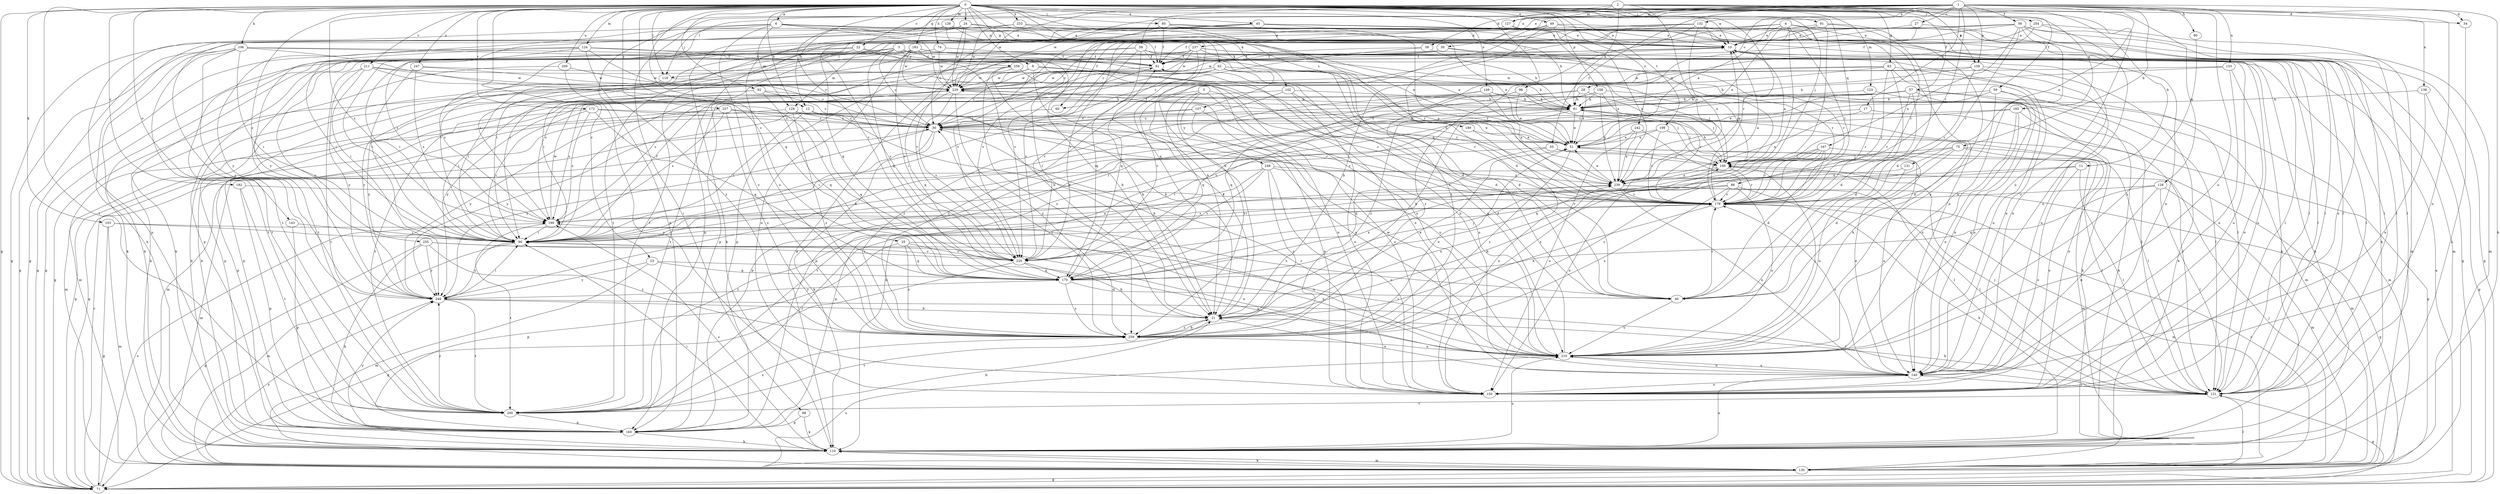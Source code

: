 strict digraph  {
0;
1;
2;
3;
4;
5;
6;
8;
10;
11;
12;
17;
21;
22;
23;
24;
25;
27;
28;
30;
34;
38;
40;
45;
49;
50;
51;
55;
56;
57;
58;
59;
60;
61;
62;
63;
71;
74;
75;
80;
81;
85;
86;
88;
90;
91;
92;
98;
100;
102;
103;
106;
107;
110;
118;
121;
123;
124;
126;
127;
128;
129;
130;
131;
132;
133;
138;
140;
143;
149;
150;
158;
159;
160;
163;
165;
167;
170;
172;
179;
182;
189;
190;
199;
200;
209;
210;
211;
220;
229;
233;
237;
239;
242;
247;
248;
249;
254;
255;
257;
258;
259;
0 -> 6  [label=a];
0 -> 8  [label=a];
0 -> 10  [label=a];
0 -> 11  [label=b];
0 -> 12  [label=b];
0 -> 22  [label=c];
0 -> 23  [label=c];
0 -> 24  [label=c];
0 -> 25  [label=c];
0 -> 34  [label=d];
0 -> 45  [label=e];
0 -> 49  [label=e];
0 -> 62  [label=g];
0 -> 63  [label=g];
0 -> 71  [label=g];
0 -> 74  [label=h];
0 -> 85  [label=i];
0 -> 91  [label=j];
0 -> 92  [label=j];
0 -> 98  [label=j];
0 -> 100  [label=j];
0 -> 102  [label=k];
0 -> 103  [label=k];
0 -> 106  [label=k];
0 -> 107  [label=k];
0 -> 110  [label=k];
0 -> 118  [label=l];
0 -> 123  [label=m];
0 -> 124  [label=m];
0 -> 126  [label=m];
0 -> 143  [label=o];
0 -> 149  [label=o];
0 -> 158  [label=p];
0 -> 163  [label=q];
0 -> 165  [label=q];
0 -> 167  [label=q];
0 -> 170  [label=q];
0 -> 172  [label=r];
0 -> 179  [label=r];
0 -> 182  [label=s];
0 -> 189  [label=s];
0 -> 190  [label=s];
0 -> 199  [label=t];
0 -> 200  [label=t];
0 -> 209  [label=u];
0 -> 211  [label=v];
0 -> 220  [label=v];
0 -> 233  [label=x];
0 -> 242  [label=y];
0 -> 247  [label=y];
0 -> 254  [label=z];
0 -> 255  [label=z];
0 -> 257  [label=z];
1 -> 12  [label=b];
1 -> 17  [label=b];
1 -> 21  [label=b];
1 -> 27  [label=c];
1 -> 28  [label=c];
1 -> 34  [label=d];
1 -> 50  [label=e];
1 -> 51  [label=e];
1 -> 55  [label=f];
1 -> 56  [label=f];
1 -> 75  [label=h];
1 -> 80  [label=h];
1 -> 86  [label=i];
1 -> 118  [label=l];
1 -> 127  [label=m];
1 -> 131  [label=n];
1 -> 132  [label=n];
1 -> 133  [label=n];
1 -> 138  [label=n];
1 -> 150  [label=o];
1 -> 159  [label=p];
1 -> 210  [label=u];
1 -> 229  [label=w];
1 -> 237  [label=x];
2 -> 38  [label=d];
2 -> 57  [label=f];
2 -> 58  [label=f];
2 -> 59  [label=f];
2 -> 81  [label=h];
2 -> 88  [label=i];
2 -> 127  [label=m];
2 -> 128  [label=m];
2 -> 159  [label=p];
2 -> 160  [label=p];
2 -> 210  [label=u];
2 -> 229  [label=w];
2 -> 239  [label=x];
3 -> 30  [label=c];
3 -> 110  [label=k];
3 -> 118  [label=l];
3 -> 121  [label=l];
3 -> 129  [label=m];
3 -> 140  [label=n];
3 -> 150  [label=o];
3 -> 160  [label=p];
3 -> 170  [label=q];
3 -> 258  [label=z];
4 -> 10  [label=a];
4 -> 51  [label=e];
4 -> 60  [label=f];
4 -> 71  [label=g];
4 -> 90  [label=i];
4 -> 100  [label=j];
4 -> 140  [label=n];
4 -> 150  [label=o];
4 -> 179  [label=r];
4 -> 220  [label=v];
5 -> 60  [label=f];
5 -> 150  [label=o];
5 -> 170  [label=q];
5 -> 179  [label=r];
5 -> 248  [label=y];
5 -> 259  [label=z];
6 -> 10  [label=a];
6 -> 51  [label=e];
6 -> 90  [label=i];
6 -> 100  [label=j];
6 -> 121  [label=l];
6 -> 129  [label=m];
6 -> 160  [label=p];
6 -> 229  [label=w];
6 -> 249  [label=y];
6 -> 259  [label=z];
8 -> 21  [label=b];
8 -> 30  [label=c];
8 -> 81  [label=h];
8 -> 110  [label=k];
8 -> 210  [label=u];
8 -> 229  [label=w];
10 -> 61  [label=f];
10 -> 121  [label=l];
10 -> 140  [label=n];
10 -> 229  [label=w];
11 -> 121  [label=l];
11 -> 150  [label=o];
11 -> 190  [label=s];
11 -> 239  [label=x];
12 -> 21  [label=b];
12 -> 30  [label=c];
12 -> 71  [label=g];
12 -> 90  [label=i];
17 -> 30  [label=c];
17 -> 71  [label=g];
17 -> 239  [label=x];
21 -> 51  [label=e];
21 -> 61  [label=f];
21 -> 140  [label=n];
21 -> 200  [label=t];
21 -> 239  [label=x];
21 -> 259  [label=z];
22 -> 21  [label=b];
22 -> 61  [label=f];
22 -> 90  [label=i];
22 -> 110  [label=k];
22 -> 220  [label=v];
23 -> 130  [label=m];
23 -> 170  [label=q];
23 -> 210  [label=u];
23 -> 249  [label=y];
24 -> 10  [label=a];
24 -> 51  [label=e];
24 -> 110  [label=k];
24 -> 220  [label=v];
24 -> 229  [label=w];
24 -> 259  [label=z];
25 -> 160  [label=p];
25 -> 170  [label=q];
25 -> 210  [label=u];
25 -> 220  [label=v];
25 -> 259  [label=z];
27 -> 10  [label=a];
27 -> 61  [label=f];
27 -> 71  [label=g];
28 -> 51  [label=e];
28 -> 81  [label=h];
28 -> 90  [label=i];
28 -> 100  [label=j];
28 -> 160  [label=p];
30 -> 51  [label=e];
30 -> 90  [label=i];
30 -> 110  [label=k];
30 -> 179  [label=r];
30 -> 249  [label=y];
34 -> 110  [label=k];
38 -> 30  [label=c];
38 -> 61  [label=f];
38 -> 81  [label=h];
40 -> 179  [label=r];
40 -> 190  [label=s];
40 -> 210  [label=u];
45 -> 10  [label=a];
45 -> 71  [label=g];
45 -> 121  [label=l];
45 -> 140  [label=n];
45 -> 160  [label=p];
45 -> 179  [label=r];
45 -> 200  [label=t];
45 -> 220  [label=v];
45 -> 239  [label=x];
49 -> 10  [label=a];
49 -> 40  [label=d];
49 -> 121  [label=l];
49 -> 200  [label=t];
49 -> 220  [label=v];
49 -> 239  [label=x];
50 -> 61  [label=f];
50 -> 140  [label=n];
50 -> 150  [label=o];
50 -> 190  [label=s];
50 -> 229  [label=w];
51 -> 100  [label=j];
51 -> 130  [label=m];
51 -> 229  [label=w];
51 -> 259  [label=z];
55 -> 90  [label=i];
55 -> 100  [label=j];
55 -> 140  [label=n];
55 -> 170  [label=q];
56 -> 10  [label=a];
56 -> 30  [label=c];
56 -> 90  [label=i];
56 -> 110  [label=k];
56 -> 121  [label=l];
56 -> 130  [label=m];
56 -> 179  [label=r];
56 -> 190  [label=s];
56 -> 210  [label=u];
56 -> 239  [label=x];
57 -> 21  [label=b];
57 -> 40  [label=d];
57 -> 51  [label=e];
57 -> 81  [label=h];
57 -> 110  [label=k];
57 -> 130  [label=m];
57 -> 140  [label=n];
57 -> 179  [label=r];
57 -> 249  [label=y];
58 -> 61  [label=f];
58 -> 90  [label=i];
58 -> 110  [label=k];
58 -> 150  [label=o];
58 -> 160  [label=p];
58 -> 170  [label=q];
58 -> 179  [label=r];
58 -> 220  [label=v];
59 -> 40  [label=d];
59 -> 81  [label=h];
59 -> 90  [label=i];
59 -> 130  [label=m];
59 -> 140  [label=n];
60 -> 30  [label=c];
61 -> 229  [label=w];
62 -> 40  [label=d];
62 -> 71  [label=g];
62 -> 100  [label=j];
62 -> 179  [label=r];
62 -> 190  [label=s];
62 -> 200  [label=t];
62 -> 229  [label=w];
62 -> 239  [label=x];
63 -> 40  [label=d];
63 -> 121  [label=l];
63 -> 140  [label=n];
63 -> 179  [label=r];
63 -> 220  [label=v];
63 -> 229  [label=w];
63 -> 259  [label=z];
71 -> 10  [label=a];
71 -> 30  [label=c];
71 -> 190  [label=s];
74 -> 61  [label=f];
74 -> 90  [label=i];
74 -> 229  [label=w];
75 -> 40  [label=d];
75 -> 100  [label=j];
75 -> 130  [label=m];
75 -> 150  [label=o];
75 -> 220  [label=v];
75 -> 259  [label=z];
80 -> 210  [label=u];
81 -> 30  [label=c];
81 -> 51  [label=e];
81 -> 100  [label=j];
81 -> 110  [label=k];
81 -> 150  [label=o];
81 -> 160  [label=p];
85 -> 10  [label=a];
85 -> 30  [label=c];
85 -> 51  [label=e];
85 -> 61  [label=f];
85 -> 81  [label=h];
85 -> 110  [label=k];
85 -> 179  [label=r];
86 -> 21  [label=b];
86 -> 90  [label=i];
86 -> 110  [label=k];
86 -> 179  [label=r];
86 -> 210  [label=u];
86 -> 259  [label=z];
88 -> 110  [label=k];
88 -> 160  [label=p];
90 -> 61  [label=f];
90 -> 130  [label=m];
90 -> 220  [label=v];
90 -> 239  [label=x];
90 -> 249  [label=y];
91 -> 10  [label=a];
91 -> 40  [label=d];
91 -> 61  [label=f];
91 -> 100  [label=j];
91 -> 210  [label=u];
92 -> 30  [label=c];
92 -> 81  [label=h];
92 -> 90  [label=i];
92 -> 160  [label=p];
92 -> 170  [label=q];
98 -> 51  [label=e];
98 -> 81  [label=h];
98 -> 100  [label=j];
98 -> 170  [label=q];
98 -> 220  [label=v];
100 -> 10  [label=a];
100 -> 81  [label=h];
100 -> 160  [label=p];
100 -> 179  [label=r];
100 -> 239  [label=x];
102 -> 81  [label=h];
102 -> 150  [label=o];
102 -> 179  [label=r];
102 -> 200  [label=t];
102 -> 259  [label=z];
103 -> 71  [label=g];
103 -> 90  [label=i];
103 -> 130  [label=m];
103 -> 210  [label=u];
106 -> 21  [label=b];
106 -> 61  [label=f];
106 -> 71  [label=g];
106 -> 90  [label=i];
106 -> 110  [label=k];
106 -> 200  [label=t];
106 -> 220  [label=v];
106 -> 249  [label=y];
107 -> 30  [label=c];
107 -> 71  [label=g];
107 -> 150  [label=o];
107 -> 210  [label=u];
110 -> 10  [label=a];
110 -> 90  [label=i];
110 -> 130  [label=m];
110 -> 140  [label=n];
110 -> 190  [label=s];
110 -> 210  [label=u];
118 -> 40  [label=d];
118 -> 90  [label=i];
118 -> 249  [label=y];
121 -> 21  [label=b];
121 -> 71  [label=g];
121 -> 100  [label=j];
121 -> 200  [label=t];
123 -> 81  [label=h];
123 -> 110  [label=k];
123 -> 179  [label=r];
124 -> 30  [label=c];
124 -> 40  [label=d];
124 -> 61  [label=f];
124 -> 71  [label=g];
124 -> 90  [label=i];
124 -> 200  [label=t];
124 -> 259  [label=z];
126 -> 10  [label=a];
126 -> 21  [label=b];
126 -> 61  [label=f];
126 -> 71  [label=g];
126 -> 170  [label=q];
126 -> 249  [label=y];
127 -> 10  [label=a];
127 -> 130  [label=m];
127 -> 190  [label=s];
127 -> 220  [label=v];
128 -> 121  [label=l];
128 -> 130  [label=m];
128 -> 140  [label=n];
128 -> 170  [label=q];
128 -> 179  [label=r];
129 -> 30  [label=c];
129 -> 51  [label=e];
129 -> 130  [label=m];
129 -> 170  [label=q];
129 -> 249  [label=y];
129 -> 259  [label=z];
130 -> 71  [label=g];
130 -> 100  [label=j];
130 -> 110  [label=k];
130 -> 121  [label=l];
130 -> 179  [label=r];
130 -> 210  [label=u];
130 -> 249  [label=y];
131 -> 210  [label=u];
131 -> 239  [label=x];
132 -> 10  [label=a];
132 -> 30  [label=c];
132 -> 90  [label=i];
132 -> 121  [label=l];
132 -> 170  [label=q];
132 -> 179  [label=r];
132 -> 239  [label=x];
132 -> 259  [label=z];
133 -> 81  [label=h];
133 -> 140  [label=n];
133 -> 150  [label=o];
133 -> 229  [label=w];
138 -> 71  [label=g];
138 -> 81  [label=h];
138 -> 140  [label=n];
140 -> 51  [label=e];
140 -> 121  [label=l];
140 -> 150  [label=o];
140 -> 179  [label=r];
140 -> 210  [label=u];
140 -> 229  [label=w];
143 -> 90  [label=i];
143 -> 160  [label=p];
149 -> 81  [label=h];
149 -> 121  [label=l];
149 -> 190  [label=s];
149 -> 239  [label=x];
149 -> 259  [label=z];
150 -> 30  [label=c];
158 -> 81  [label=h];
158 -> 90  [label=i];
158 -> 121  [label=l];
158 -> 179  [label=r];
158 -> 239  [label=x];
158 -> 259  [label=z];
159 -> 81  [label=h];
159 -> 110  [label=k];
159 -> 140  [label=n];
159 -> 179  [label=r];
159 -> 229  [label=w];
160 -> 21  [label=b];
160 -> 110  [label=k];
160 -> 249  [label=y];
163 -> 21  [label=b];
163 -> 61  [label=f];
163 -> 71  [label=g];
163 -> 150  [label=o];
163 -> 190  [label=s];
163 -> 200  [label=t];
163 -> 220  [label=v];
163 -> 229  [label=w];
163 -> 239  [label=x];
165 -> 30  [label=c];
165 -> 90  [label=i];
165 -> 121  [label=l];
165 -> 140  [label=n];
165 -> 210  [label=u];
167 -> 40  [label=d];
167 -> 100  [label=j];
167 -> 121  [label=l];
167 -> 150  [label=o];
167 -> 170  [label=q];
167 -> 179  [label=r];
167 -> 259  [label=z];
170 -> 40  [label=d];
170 -> 100  [label=j];
170 -> 239  [label=x];
170 -> 249  [label=y];
170 -> 259  [label=z];
172 -> 30  [label=c];
172 -> 90  [label=i];
172 -> 130  [label=m];
172 -> 170  [label=q];
172 -> 190  [label=s];
172 -> 210  [label=u];
179 -> 10  [label=a];
179 -> 21  [label=b];
179 -> 130  [label=m];
179 -> 190  [label=s];
182 -> 160  [label=p];
182 -> 179  [label=r];
182 -> 200  [label=t];
189 -> 51  [label=e];
189 -> 150  [label=o];
190 -> 90  [label=i];
190 -> 200  [label=t];
190 -> 229  [label=w];
199 -> 51  [label=e];
199 -> 121  [label=l];
199 -> 179  [label=r];
199 -> 200  [label=t];
200 -> 160  [label=p];
200 -> 179  [label=r];
200 -> 249  [label=y];
200 -> 259  [label=z];
209 -> 110  [label=k];
209 -> 150  [label=o];
209 -> 229  [label=w];
210 -> 61  [label=f];
210 -> 81  [label=h];
210 -> 90  [label=i];
210 -> 100  [label=j];
210 -> 140  [label=n];
211 -> 30  [label=c];
211 -> 90  [label=i];
211 -> 100  [label=j];
211 -> 200  [label=t];
211 -> 229  [label=w];
211 -> 249  [label=y];
220 -> 21  [label=b];
220 -> 71  [label=g];
220 -> 170  [label=q];
229 -> 81  [label=h];
229 -> 130  [label=m];
229 -> 160  [label=p];
229 -> 170  [label=q];
229 -> 220  [label=v];
229 -> 249  [label=y];
229 -> 259  [label=z];
233 -> 10  [label=a];
233 -> 121  [label=l];
233 -> 200  [label=t];
233 -> 229  [label=w];
237 -> 61  [label=f];
237 -> 110  [label=k];
237 -> 121  [label=l];
237 -> 160  [label=p];
237 -> 170  [label=q];
237 -> 179  [label=r];
237 -> 220  [label=v];
237 -> 249  [label=y];
239 -> 10  [label=a];
239 -> 51  [label=e];
239 -> 71  [label=g];
239 -> 121  [label=l];
239 -> 140  [label=n];
239 -> 179  [label=r];
242 -> 51  [label=e];
242 -> 150  [label=o];
242 -> 179  [label=r];
242 -> 239  [label=x];
247 -> 90  [label=i];
247 -> 190  [label=s];
247 -> 210  [label=u];
247 -> 229  [label=w];
248 -> 121  [label=l];
248 -> 130  [label=m];
248 -> 150  [label=o];
248 -> 200  [label=t];
248 -> 220  [label=v];
248 -> 239  [label=x];
248 -> 259  [label=z];
249 -> 21  [label=b];
249 -> 81  [label=h];
249 -> 90  [label=i];
249 -> 121  [label=l];
249 -> 200  [label=t];
254 -> 10  [label=a];
254 -> 21  [label=b];
254 -> 130  [label=m];
254 -> 140  [label=n];
255 -> 71  [label=g];
255 -> 110  [label=k];
255 -> 210  [label=u];
255 -> 220  [label=v];
255 -> 249  [label=y];
255 -> 259  [label=z];
257 -> 30  [label=c];
257 -> 160  [label=p];
257 -> 179  [label=r];
257 -> 190  [label=s];
257 -> 210  [label=u];
257 -> 249  [label=y];
257 -> 259  [label=z];
258 -> 21  [label=b];
258 -> 110  [label=k];
258 -> 150  [label=o];
258 -> 229  [label=w];
258 -> 259  [label=z];
259 -> 21  [label=b];
259 -> 30  [label=c];
259 -> 51  [label=e];
259 -> 210  [label=u];
}
